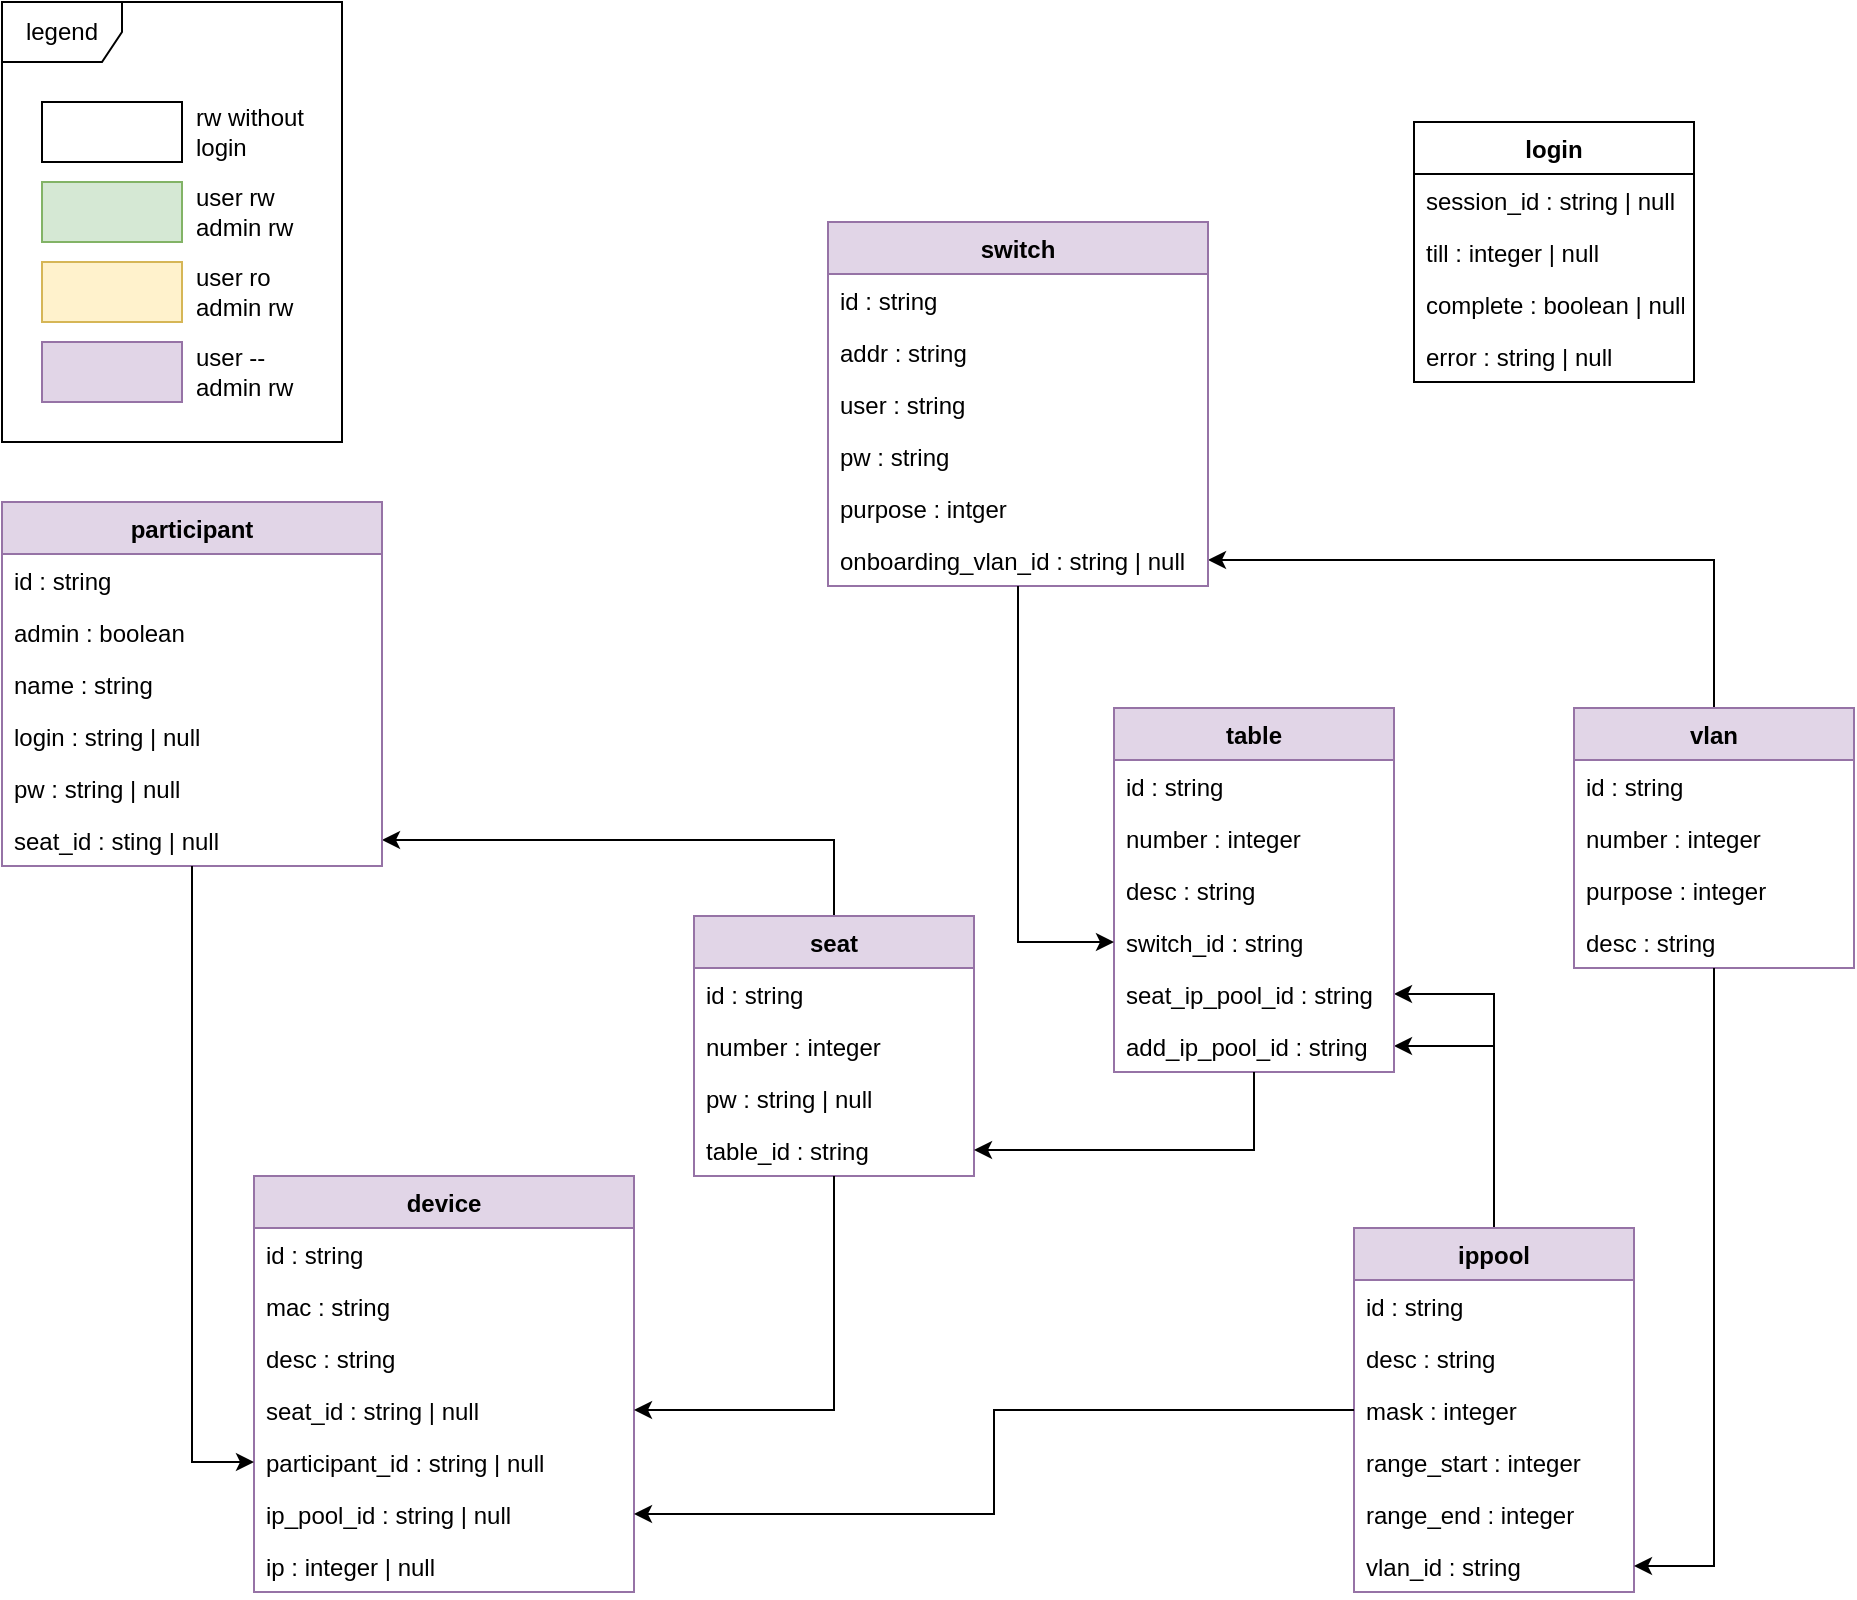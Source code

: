 <mxfile version="18.0.6" type="device"><diagram id="wcmjMXEbXOUI_5ojHGwT" name="Seite-1"><mxGraphModel dx="2062" dy="1167" grid="1" gridSize="10" guides="1" tooltips="1" connect="1" arrows="1" fold="1" page="1" pageScale="1" pageWidth="827" pageHeight="1169" math="0" shadow="0"><root><mxCell id="0"/><mxCell id="1" parent="0"/><mxCell id="OiGLj_DlRbiztUVWyKpy-1" value="login" style="swimlane;fontStyle=1;childLayout=stackLayout;horizontal=1;startSize=26;fillColor=none;horizontalStack=0;resizeParent=1;resizeParentMax=0;resizeLast=0;collapsible=1;marginBottom=0;" parent="1" vertex="1"><mxGeometry x="930" y="110" width="140" height="130" as="geometry"/></mxCell><mxCell id="OiGLj_DlRbiztUVWyKpy-2" value="session_id : string | null" style="text;strokeColor=none;fillColor=none;align=left;verticalAlign=top;spacingLeft=4;spacingRight=4;overflow=hidden;rotatable=0;points=[[0,0.5],[1,0.5]];portConstraint=eastwest;" parent="OiGLj_DlRbiztUVWyKpy-1" vertex="1"><mxGeometry y="26" width="140" height="26" as="geometry"/></mxCell><mxCell id="OiGLj_DlRbiztUVWyKpy-3" value="till : integer | null" style="text;strokeColor=none;fillColor=none;align=left;verticalAlign=top;spacingLeft=4;spacingRight=4;overflow=hidden;rotatable=0;points=[[0,0.5],[1,0.5]];portConstraint=eastwest;" parent="OiGLj_DlRbiztUVWyKpy-1" vertex="1"><mxGeometry y="52" width="140" height="26" as="geometry"/></mxCell><mxCell id="OiGLj_DlRbiztUVWyKpy-4" value="complete : boolean | null" style="text;strokeColor=none;fillColor=none;align=left;verticalAlign=top;spacingLeft=4;spacingRight=4;overflow=hidden;rotatable=0;points=[[0,0.5],[1,0.5]];portConstraint=eastwest;" parent="OiGLj_DlRbiztUVWyKpy-1" vertex="1"><mxGeometry y="78" width="140" height="26" as="geometry"/></mxCell><mxCell id="OiGLj_DlRbiztUVWyKpy-5" value="error : string | null" style="text;strokeColor=none;fillColor=none;align=left;verticalAlign=top;spacingLeft=4;spacingRight=4;overflow=hidden;rotatable=0;points=[[0,0.5],[1,0.5]];portConstraint=eastwest;" parent="OiGLj_DlRbiztUVWyKpy-1" vertex="1"><mxGeometry y="104" width="140" height="26" as="geometry"/></mxCell><mxCell id="HbBlQq7aOt1CzihiDnGH-30" style="edgeStyle=orthogonalEdgeStyle;rounded=0;orthogonalLoop=1;jettySize=auto;html=1;" edge="1" parent="1" source="HbBlQq7aOt1CzihiDnGH-1" target="HbBlQq7aOt1CzihiDnGH-29"><mxGeometry relative="1" as="geometry"/></mxCell><mxCell id="HbBlQq7aOt1CzihiDnGH-1" value="vlan" style="swimlane;fontStyle=1;childLayout=stackLayout;horizontal=1;startSize=26;fillColor=#e1d5e7;horizontalStack=0;resizeParent=1;resizeParentMax=0;resizeLast=0;collapsible=1;marginBottom=0;strokeColor=#9673a6;" vertex="1" parent="1"><mxGeometry x="1010" y="403" width="140" height="130" as="geometry"/></mxCell><mxCell id="HbBlQq7aOt1CzihiDnGH-2" value="id : string" style="text;strokeColor=none;fillColor=none;align=left;verticalAlign=top;spacingLeft=4;spacingRight=4;overflow=hidden;rotatable=0;points=[[0,0.5],[1,0.5]];portConstraint=eastwest;" vertex="1" parent="HbBlQq7aOt1CzihiDnGH-1"><mxGeometry y="26" width="140" height="26" as="geometry"/></mxCell><mxCell id="HbBlQq7aOt1CzihiDnGH-3" value="number : integer" style="text;strokeColor=none;fillColor=none;align=left;verticalAlign=top;spacingLeft=4;spacingRight=4;overflow=hidden;rotatable=0;points=[[0,0.5],[1,0.5]];portConstraint=eastwest;" vertex="1" parent="HbBlQq7aOt1CzihiDnGH-1"><mxGeometry y="52" width="140" height="26" as="geometry"/></mxCell><mxCell id="HbBlQq7aOt1CzihiDnGH-4" value="purpose : integer" style="text;strokeColor=none;fillColor=none;align=left;verticalAlign=top;spacingLeft=4;spacingRight=4;overflow=hidden;rotatable=0;points=[[0,0.5],[1,0.5]];portConstraint=eastwest;" vertex="1" parent="HbBlQq7aOt1CzihiDnGH-1"><mxGeometry y="78" width="140" height="26" as="geometry"/></mxCell><mxCell id="HbBlQq7aOt1CzihiDnGH-5" value="desc : string" style="text;strokeColor=none;fillColor=none;align=left;verticalAlign=top;spacingLeft=4;spacingRight=4;overflow=hidden;rotatable=0;points=[[0,0.5],[1,0.5]];portConstraint=eastwest;" vertex="1" parent="HbBlQq7aOt1CzihiDnGH-1"><mxGeometry y="104" width="140" height="26" as="geometry"/></mxCell><mxCell id="HbBlQq7aOt1CzihiDnGH-21" style="edgeStyle=orthogonalEdgeStyle;rounded=0;orthogonalLoop=1;jettySize=auto;html=1;" edge="1" parent="1" source="HbBlQq7aOt1CzihiDnGH-6" target="HbBlQq7aOt1CzihiDnGH-20"><mxGeometry relative="1" as="geometry"/></mxCell><mxCell id="HbBlQq7aOt1CzihiDnGH-22" style="edgeStyle=orthogonalEdgeStyle;rounded=0;orthogonalLoop=1;jettySize=auto;html=1;" edge="1" parent="1" source="HbBlQq7aOt1CzihiDnGH-6" target="HbBlQq7aOt1CzihiDnGH-19"><mxGeometry relative="1" as="geometry"/></mxCell><mxCell id="HbBlQq7aOt1CzihiDnGH-6" value="ippool" style="swimlane;fontStyle=1;childLayout=stackLayout;horizontal=1;startSize=26;fillColor=#e1d5e7;horizontalStack=0;resizeParent=1;resizeParentMax=0;resizeLast=0;collapsible=1;marginBottom=0;strokeColor=#9673a6;" vertex="1" parent="1"><mxGeometry x="900" y="663" width="140" height="182" as="geometry"/></mxCell><mxCell id="HbBlQq7aOt1CzihiDnGH-7" value="id : string" style="text;strokeColor=none;fillColor=none;align=left;verticalAlign=top;spacingLeft=4;spacingRight=4;overflow=hidden;rotatable=0;points=[[0,0.5],[1,0.5]];portConstraint=eastwest;" vertex="1" parent="HbBlQq7aOt1CzihiDnGH-6"><mxGeometry y="26" width="140" height="26" as="geometry"/></mxCell><mxCell id="HbBlQq7aOt1CzihiDnGH-10" value="desc : string" style="text;strokeColor=none;fillColor=none;align=left;verticalAlign=top;spacingLeft=4;spacingRight=4;overflow=hidden;rotatable=0;points=[[0,0.5],[1,0.5]];portConstraint=eastwest;" vertex="1" parent="HbBlQq7aOt1CzihiDnGH-6"><mxGeometry y="52" width="140" height="26" as="geometry"/></mxCell><mxCell id="HbBlQq7aOt1CzihiDnGH-8" value="mask : integer" style="text;strokeColor=none;fillColor=none;align=left;verticalAlign=top;spacingLeft=4;spacingRight=4;overflow=hidden;rotatable=0;points=[[0,0.5],[1,0.5]];portConstraint=eastwest;" vertex="1" parent="HbBlQq7aOt1CzihiDnGH-6"><mxGeometry y="78" width="140" height="26" as="geometry"/></mxCell><mxCell id="HbBlQq7aOt1CzihiDnGH-9" value="range_start : integer" style="text;strokeColor=none;fillColor=none;align=left;verticalAlign=top;spacingLeft=4;spacingRight=4;overflow=hidden;rotatable=0;points=[[0,0.5],[1,0.5]];portConstraint=eastwest;" vertex="1" parent="HbBlQq7aOt1CzihiDnGH-6"><mxGeometry y="104" width="140" height="26" as="geometry"/></mxCell><mxCell id="HbBlQq7aOt1CzihiDnGH-11" value="range_end : integer" style="text;strokeColor=none;fillColor=none;align=left;verticalAlign=top;spacingLeft=4;spacingRight=4;overflow=hidden;rotatable=0;points=[[0,0.5],[1,0.5]];portConstraint=eastwest;" vertex="1" parent="HbBlQq7aOt1CzihiDnGH-6"><mxGeometry y="130" width="140" height="26" as="geometry"/></mxCell><mxCell id="HbBlQq7aOt1CzihiDnGH-12" value="vlan_id : string" style="text;strokeColor=none;fillColor=none;align=left;verticalAlign=top;spacingLeft=4;spacingRight=4;overflow=hidden;rotatable=0;points=[[0,0.5],[1,0.5]];portConstraint=eastwest;" vertex="1" parent="HbBlQq7aOt1CzihiDnGH-6"><mxGeometry y="156" width="140" height="26" as="geometry"/></mxCell><mxCell id="HbBlQq7aOt1CzihiDnGH-13" style="edgeStyle=orthogonalEdgeStyle;rounded=0;orthogonalLoop=1;jettySize=auto;html=1;" edge="1" parent="1" source="HbBlQq7aOt1CzihiDnGH-1" target="HbBlQq7aOt1CzihiDnGH-12"><mxGeometry relative="1" as="geometry"/></mxCell><mxCell id="HbBlQq7aOt1CzihiDnGH-14" value="table" style="swimlane;fontStyle=1;childLayout=stackLayout;horizontal=1;startSize=26;fillColor=#e1d5e7;horizontalStack=0;resizeParent=1;resizeParentMax=0;resizeLast=0;collapsible=1;marginBottom=0;strokeColor=#9673a6;" vertex="1" parent="1"><mxGeometry x="780" y="403" width="140" height="182" as="geometry"/></mxCell><mxCell id="HbBlQq7aOt1CzihiDnGH-15" value="id : string" style="text;strokeColor=none;fillColor=none;align=left;verticalAlign=top;spacingLeft=4;spacingRight=4;overflow=hidden;rotatable=0;points=[[0,0.5],[1,0.5]];portConstraint=eastwest;" vertex="1" parent="HbBlQq7aOt1CzihiDnGH-14"><mxGeometry y="26" width="140" height="26" as="geometry"/></mxCell><mxCell id="HbBlQq7aOt1CzihiDnGH-17" value="number : integer" style="text;strokeColor=none;fillColor=none;align=left;verticalAlign=top;spacingLeft=4;spacingRight=4;overflow=hidden;rotatable=0;points=[[0,0.5],[1,0.5]];portConstraint=eastwest;" vertex="1" parent="HbBlQq7aOt1CzihiDnGH-14"><mxGeometry y="52" width="140" height="26" as="geometry"/></mxCell><mxCell id="HbBlQq7aOt1CzihiDnGH-16" value="desc : string" style="text;strokeColor=none;fillColor=none;align=left;verticalAlign=top;spacingLeft=4;spacingRight=4;overflow=hidden;rotatable=0;points=[[0,0.5],[1,0.5]];portConstraint=eastwest;" vertex="1" parent="HbBlQq7aOt1CzihiDnGH-14"><mxGeometry y="78" width="140" height="26" as="geometry"/></mxCell><mxCell id="HbBlQq7aOt1CzihiDnGH-18" value="switch_id : string" style="text;strokeColor=none;fillColor=none;align=left;verticalAlign=top;spacingLeft=4;spacingRight=4;overflow=hidden;rotatable=0;points=[[0,0.5],[1,0.5]];portConstraint=eastwest;" vertex="1" parent="HbBlQq7aOt1CzihiDnGH-14"><mxGeometry y="104" width="140" height="26" as="geometry"/></mxCell><mxCell id="HbBlQq7aOt1CzihiDnGH-19" value="seat_ip_pool_id : string" style="text;strokeColor=none;fillColor=none;align=left;verticalAlign=top;spacingLeft=4;spacingRight=4;overflow=hidden;rotatable=0;points=[[0,0.5],[1,0.5]];portConstraint=eastwest;" vertex="1" parent="HbBlQq7aOt1CzihiDnGH-14"><mxGeometry y="130" width="140" height="26" as="geometry"/></mxCell><mxCell id="HbBlQq7aOt1CzihiDnGH-20" value="add_ip_pool_id : string" style="text;strokeColor=none;fillColor=none;align=left;verticalAlign=top;spacingLeft=4;spacingRight=4;overflow=hidden;rotatable=0;points=[[0,0.5],[1,0.5]];portConstraint=eastwest;" vertex="1" parent="HbBlQq7aOt1CzihiDnGH-14"><mxGeometry y="156" width="140" height="26" as="geometry"/></mxCell><mxCell id="HbBlQq7aOt1CzihiDnGH-23" value="switch" style="swimlane;fontStyle=1;childLayout=stackLayout;horizontal=1;startSize=26;fillColor=#e1d5e7;horizontalStack=0;resizeParent=1;resizeParentMax=0;resizeLast=0;collapsible=1;marginBottom=0;strokeColor=#9673a6;" vertex="1" parent="1"><mxGeometry x="637" y="160" width="190" height="182" as="geometry"/></mxCell><mxCell id="HbBlQq7aOt1CzihiDnGH-24" value="id : string" style="text;strokeColor=none;fillColor=none;align=left;verticalAlign=top;spacingLeft=4;spacingRight=4;overflow=hidden;rotatable=0;points=[[0,0.5],[1,0.5]];portConstraint=eastwest;" vertex="1" parent="HbBlQq7aOt1CzihiDnGH-23"><mxGeometry y="26" width="190" height="26" as="geometry"/></mxCell><mxCell id="HbBlQq7aOt1CzihiDnGH-25" value="addr : string" style="text;strokeColor=none;fillColor=none;align=left;verticalAlign=top;spacingLeft=4;spacingRight=4;overflow=hidden;rotatable=0;points=[[0,0.5],[1,0.5]];portConstraint=eastwest;" vertex="1" parent="HbBlQq7aOt1CzihiDnGH-23"><mxGeometry y="52" width="190" height="26" as="geometry"/></mxCell><mxCell id="HbBlQq7aOt1CzihiDnGH-26" value="user : string" style="text;strokeColor=none;fillColor=none;align=left;verticalAlign=top;spacingLeft=4;spacingRight=4;overflow=hidden;rotatable=0;points=[[0,0.5],[1,0.5]];portConstraint=eastwest;" vertex="1" parent="HbBlQq7aOt1CzihiDnGH-23"><mxGeometry y="78" width="190" height="26" as="geometry"/></mxCell><mxCell id="HbBlQq7aOt1CzihiDnGH-27" value="pw : string" style="text;strokeColor=none;fillColor=none;align=left;verticalAlign=top;spacingLeft=4;spacingRight=4;overflow=hidden;rotatable=0;points=[[0,0.5],[1,0.5]];portConstraint=eastwest;" vertex="1" parent="HbBlQq7aOt1CzihiDnGH-23"><mxGeometry y="104" width="190" height="26" as="geometry"/></mxCell><mxCell id="HbBlQq7aOt1CzihiDnGH-28" value="purpose : intger" style="text;strokeColor=none;fillColor=none;align=left;verticalAlign=top;spacingLeft=4;spacingRight=4;overflow=hidden;rotatable=0;points=[[0,0.5],[1,0.5]];portConstraint=eastwest;" vertex="1" parent="HbBlQq7aOt1CzihiDnGH-23"><mxGeometry y="130" width="190" height="26" as="geometry"/></mxCell><mxCell id="HbBlQq7aOt1CzihiDnGH-29" value="onboarding_vlan_id : string | null" style="text;strokeColor=none;fillColor=none;align=left;verticalAlign=top;spacingLeft=4;spacingRight=4;overflow=hidden;rotatable=0;points=[[0,0.5],[1,0.5]];portConstraint=eastwest;" vertex="1" parent="HbBlQq7aOt1CzihiDnGH-23"><mxGeometry y="156" width="190" height="26" as="geometry"/></mxCell><mxCell id="HbBlQq7aOt1CzihiDnGH-31" style="edgeStyle=orthogonalEdgeStyle;rounded=0;orthogonalLoop=1;jettySize=auto;html=1;" edge="1" parent="1" source="HbBlQq7aOt1CzihiDnGH-23" target="HbBlQq7aOt1CzihiDnGH-18"><mxGeometry relative="1" as="geometry"/></mxCell><mxCell id="HbBlQq7aOt1CzihiDnGH-45" style="edgeStyle=orthogonalEdgeStyle;rounded=0;orthogonalLoop=1;jettySize=auto;html=1;" edge="1" parent="1" source="HbBlQq7aOt1CzihiDnGH-32" target="HbBlQq7aOt1CzihiDnGH-44"><mxGeometry relative="1" as="geometry"/></mxCell><mxCell id="HbBlQq7aOt1CzihiDnGH-32" value="seat" style="swimlane;fontStyle=1;childLayout=stackLayout;horizontal=1;startSize=26;fillColor=#e1d5e7;horizontalStack=0;resizeParent=1;resizeParentMax=0;resizeLast=0;collapsible=1;marginBottom=0;strokeColor=#9673a6;" vertex="1" parent="1"><mxGeometry x="570" y="507" width="140" height="130" as="geometry"/></mxCell><mxCell id="HbBlQq7aOt1CzihiDnGH-33" value="id : string" style="text;strokeColor=none;fillColor=none;align=left;verticalAlign=top;spacingLeft=4;spacingRight=4;overflow=hidden;rotatable=0;points=[[0,0.5],[1,0.5]];portConstraint=eastwest;" vertex="1" parent="HbBlQq7aOt1CzihiDnGH-32"><mxGeometry y="26" width="140" height="26" as="geometry"/></mxCell><mxCell id="HbBlQq7aOt1CzihiDnGH-34" value="number : integer" style="text;strokeColor=none;fillColor=none;align=left;verticalAlign=top;spacingLeft=4;spacingRight=4;overflow=hidden;rotatable=0;points=[[0,0.5],[1,0.5]];portConstraint=eastwest;" vertex="1" parent="HbBlQq7aOt1CzihiDnGH-32"><mxGeometry y="52" width="140" height="26" as="geometry"/></mxCell><mxCell id="HbBlQq7aOt1CzihiDnGH-35" value="pw : string | null" style="text;strokeColor=none;fillColor=none;align=left;verticalAlign=top;spacingLeft=4;spacingRight=4;overflow=hidden;rotatable=0;points=[[0,0.5],[1,0.5]];portConstraint=eastwest;" vertex="1" parent="HbBlQq7aOt1CzihiDnGH-32"><mxGeometry y="78" width="140" height="26" as="geometry"/></mxCell><mxCell id="HbBlQq7aOt1CzihiDnGH-36" value="table_id : string" style="text;strokeColor=none;fillColor=none;align=left;verticalAlign=top;spacingLeft=4;spacingRight=4;overflow=hidden;rotatable=0;points=[[0,0.5],[1,0.5]];portConstraint=eastwest;" vertex="1" parent="HbBlQq7aOt1CzihiDnGH-32"><mxGeometry y="104" width="140" height="26" as="geometry"/></mxCell><mxCell id="HbBlQq7aOt1CzihiDnGH-37" style="edgeStyle=orthogonalEdgeStyle;rounded=0;orthogonalLoop=1;jettySize=auto;html=1;" edge="1" parent="1" source="HbBlQq7aOt1CzihiDnGH-14" target="HbBlQq7aOt1CzihiDnGH-36"><mxGeometry relative="1" as="geometry"/></mxCell><mxCell id="HbBlQq7aOt1CzihiDnGH-38" value="participant" style="swimlane;fontStyle=1;childLayout=stackLayout;horizontal=1;startSize=26;fillColor=#e1d5e7;horizontalStack=0;resizeParent=1;resizeParentMax=0;resizeLast=0;collapsible=1;marginBottom=0;strokeColor=#9673a6;" vertex="1" parent="1"><mxGeometry x="224" y="300" width="190" height="182" as="geometry"/></mxCell><mxCell id="HbBlQq7aOt1CzihiDnGH-39" value="id : string" style="text;strokeColor=none;fillColor=none;align=left;verticalAlign=top;spacingLeft=4;spacingRight=4;overflow=hidden;rotatable=0;points=[[0,0.5],[1,0.5]];portConstraint=eastwest;" vertex="1" parent="HbBlQq7aOt1CzihiDnGH-38"><mxGeometry y="26" width="190" height="26" as="geometry"/></mxCell><mxCell id="HbBlQq7aOt1CzihiDnGH-40" value="admin : boolean" style="text;strokeColor=none;fillColor=none;align=left;verticalAlign=top;spacingLeft=4;spacingRight=4;overflow=hidden;rotatable=0;points=[[0,0.5],[1,0.5]];portConstraint=eastwest;" vertex="1" parent="HbBlQq7aOt1CzihiDnGH-38"><mxGeometry y="52" width="190" height="26" as="geometry"/></mxCell><mxCell id="HbBlQq7aOt1CzihiDnGH-41" value="name : string" style="text;strokeColor=none;fillColor=none;align=left;verticalAlign=top;spacingLeft=4;spacingRight=4;overflow=hidden;rotatable=0;points=[[0,0.5],[1,0.5]];portConstraint=eastwest;" vertex="1" parent="HbBlQq7aOt1CzihiDnGH-38"><mxGeometry y="78" width="190" height="26" as="geometry"/></mxCell><mxCell id="HbBlQq7aOt1CzihiDnGH-42" value="login : string | null" style="text;strokeColor=none;fillColor=none;align=left;verticalAlign=top;spacingLeft=4;spacingRight=4;overflow=hidden;rotatable=0;points=[[0,0.5],[1,0.5]];portConstraint=eastwest;" vertex="1" parent="HbBlQq7aOt1CzihiDnGH-38"><mxGeometry y="104" width="190" height="26" as="geometry"/></mxCell><mxCell id="HbBlQq7aOt1CzihiDnGH-43" value="pw : string | null" style="text;strokeColor=none;fillColor=none;align=left;verticalAlign=top;spacingLeft=4;spacingRight=4;overflow=hidden;rotatable=0;points=[[0,0.5],[1,0.5]];portConstraint=eastwest;" vertex="1" parent="HbBlQq7aOt1CzihiDnGH-38"><mxGeometry y="130" width="190" height="26" as="geometry"/></mxCell><mxCell id="HbBlQq7aOt1CzihiDnGH-44" value="seat_id : sting | null" style="text;strokeColor=none;fillColor=none;align=left;verticalAlign=top;spacingLeft=4;spacingRight=4;overflow=hidden;rotatable=0;points=[[0,0.5],[1,0.5]];portConstraint=eastwest;" vertex="1" parent="HbBlQq7aOt1CzihiDnGH-38"><mxGeometry y="156" width="190" height="26" as="geometry"/></mxCell><mxCell id="HbBlQq7aOt1CzihiDnGH-46" value="device" style="swimlane;fontStyle=1;childLayout=stackLayout;horizontal=1;startSize=26;fillColor=#e1d5e7;horizontalStack=0;resizeParent=1;resizeParentMax=0;resizeLast=0;collapsible=1;marginBottom=0;strokeColor=#9673a6;" vertex="1" parent="1"><mxGeometry x="350" y="637" width="190" height="208" as="geometry"/></mxCell><mxCell id="HbBlQq7aOt1CzihiDnGH-47" value="id : string" style="text;strokeColor=none;fillColor=none;align=left;verticalAlign=top;spacingLeft=4;spacingRight=4;overflow=hidden;rotatable=0;points=[[0,0.5],[1,0.5]];portConstraint=eastwest;" vertex="1" parent="HbBlQq7aOt1CzihiDnGH-46"><mxGeometry y="26" width="190" height="26" as="geometry"/></mxCell><mxCell id="HbBlQq7aOt1CzihiDnGH-48" value="mac : string" style="text;strokeColor=none;fillColor=none;align=left;verticalAlign=top;spacingLeft=4;spacingRight=4;overflow=hidden;rotatable=0;points=[[0,0.5],[1,0.5]];portConstraint=eastwest;" vertex="1" parent="HbBlQq7aOt1CzihiDnGH-46"><mxGeometry y="52" width="190" height="26" as="geometry"/></mxCell><mxCell id="HbBlQq7aOt1CzihiDnGH-49" value="desc : string" style="text;strokeColor=none;fillColor=none;align=left;verticalAlign=top;spacingLeft=4;spacingRight=4;overflow=hidden;rotatable=0;points=[[0,0.5],[1,0.5]];portConstraint=eastwest;" vertex="1" parent="HbBlQq7aOt1CzihiDnGH-46"><mxGeometry y="78" width="190" height="26" as="geometry"/></mxCell><mxCell id="HbBlQq7aOt1CzihiDnGH-50" value="seat_id : string | null" style="text;strokeColor=none;fillColor=none;align=left;verticalAlign=top;spacingLeft=4;spacingRight=4;overflow=hidden;rotatable=0;points=[[0,0.5],[1,0.5]];portConstraint=eastwest;" vertex="1" parent="HbBlQq7aOt1CzihiDnGH-46"><mxGeometry y="104" width="190" height="26" as="geometry"/></mxCell><mxCell id="HbBlQq7aOt1CzihiDnGH-51" value="participant_id : string | null" style="text;strokeColor=none;fillColor=none;align=left;verticalAlign=top;spacingLeft=4;spacingRight=4;overflow=hidden;rotatable=0;points=[[0,0.5],[1,0.5]];portConstraint=eastwest;" vertex="1" parent="HbBlQq7aOt1CzihiDnGH-46"><mxGeometry y="130" width="190" height="26" as="geometry"/></mxCell><mxCell id="HbBlQq7aOt1CzihiDnGH-52" value="ip_pool_id : string | null" style="text;strokeColor=none;fillColor=none;align=left;verticalAlign=top;spacingLeft=4;spacingRight=4;overflow=hidden;rotatable=0;points=[[0,0.5],[1,0.5]];portConstraint=eastwest;" vertex="1" parent="HbBlQq7aOt1CzihiDnGH-46"><mxGeometry y="156" width="190" height="26" as="geometry"/></mxCell><mxCell id="HbBlQq7aOt1CzihiDnGH-53" value="ip : integer | null" style="text;strokeColor=none;fillColor=none;align=left;verticalAlign=top;spacingLeft=4;spacingRight=4;overflow=hidden;rotatable=0;points=[[0,0.5],[1,0.5]];portConstraint=eastwest;" vertex="1" parent="HbBlQq7aOt1CzihiDnGH-46"><mxGeometry y="182" width="190" height="26" as="geometry"/></mxCell><mxCell id="HbBlQq7aOt1CzihiDnGH-54" style="edgeStyle=orthogonalEdgeStyle;rounded=0;orthogonalLoop=1;jettySize=auto;html=1;" edge="1" parent="1" source="HbBlQq7aOt1CzihiDnGH-38" target="HbBlQq7aOt1CzihiDnGH-51"><mxGeometry relative="1" as="geometry"/></mxCell><mxCell id="HbBlQq7aOt1CzihiDnGH-55" style="edgeStyle=orthogonalEdgeStyle;rounded=0;orthogonalLoop=1;jettySize=auto;html=1;" edge="1" parent="1" source="HbBlQq7aOt1CzihiDnGH-32" target="HbBlQq7aOt1CzihiDnGH-50"><mxGeometry relative="1" as="geometry"/></mxCell><mxCell id="HbBlQq7aOt1CzihiDnGH-56" style="edgeStyle=orthogonalEdgeStyle;rounded=0;orthogonalLoop=1;jettySize=auto;html=1;" edge="1" parent="1" source="HbBlQq7aOt1CzihiDnGH-6" target="HbBlQq7aOt1CzihiDnGH-52"><mxGeometry relative="1" as="geometry"/></mxCell><mxCell id="HbBlQq7aOt1CzihiDnGH-58" value="" style="group" vertex="1" connectable="0" parent="1"><mxGeometry x="224" y="50" width="170" height="220" as="geometry"/></mxCell><mxCell id="HbBlQq7aOt1CzihiDnGH-57" value="legend" style="shape=umlFrame;whiteSpace=wrap;html=1;" vertex="1" parent="HbBlQq7aOt1CzihiDnGH-58"><mxGeometry width="170" height="220" as="geometry"/></mxCell><mxCell id="OiGLj_DlRbiztUVWyKpy-6" value="user rw&lt;br&gt;admin rw" style="rounded=0;whiteSpace=wrap;html=1;fillColor=#d5e8d4;strokeColor=#82b366;labelPosition=right;verticalLabelPosition=middle;align=left;verticalAlign=middle;spacing=7;" parent="HbBlQq7aOt1CzihiDnGH-58" vertex="1"><mxGeometry x="20" y="90" width="70" height="30" as="geometry"/></mxCell><mxCell id="OiGLj_DlRbiztUVWyKpy-7" value="user ro&lt;br&gt;admin rw" style="rounded=0;whiteSpace=wrap;html=1;fillColor=#fff2cc;strokeColor=#d6b656;labelPosition=right;verticalLabelPosition=middle;align=left;verticalAlign=middle;spacing=7;" parent="HbBlQq7aOt1CzihiDnGH-58" vertex="1"><mxGeometry x="20" y="130" width="70" height="30" as="geometry"/></mxCell><mxCell id="OiGLj_DlRbiztUVWyKpy-8" value="user --&lt;br&gt;admin rw" style="rounded=0;whiteSpace=wrap;html=1;fillColor=#e1d5e7;strokeColor=#9673a6;labelPosition=right;verticalLabelPosition=middle;align=left;verticalAlign=middle;spacing=7;" parent="HbBlQq7aOt1CzihiDnGH-58" vertex="1"><mxGeometry x="20" y="170" width="70" height="30" as="geometry"/></mxCell><mxCell id="OiGLj_DlRbiztUVWyKpy-9" value="rw without login" style="rounded=0;whiteSpace=wrap;html=1;labelPosition=right;verticalLabelPosition=middle;align=left;verticalAlign=middle;spacing=7;" parent="HbBlQq7aOt1CzihiDnGH-58" vertex="1"><mxGeometry x="20" y="50" width="70" height="30" as="geometry"/></mxCell></root></mxGraphModel></diagram></mxfile>
